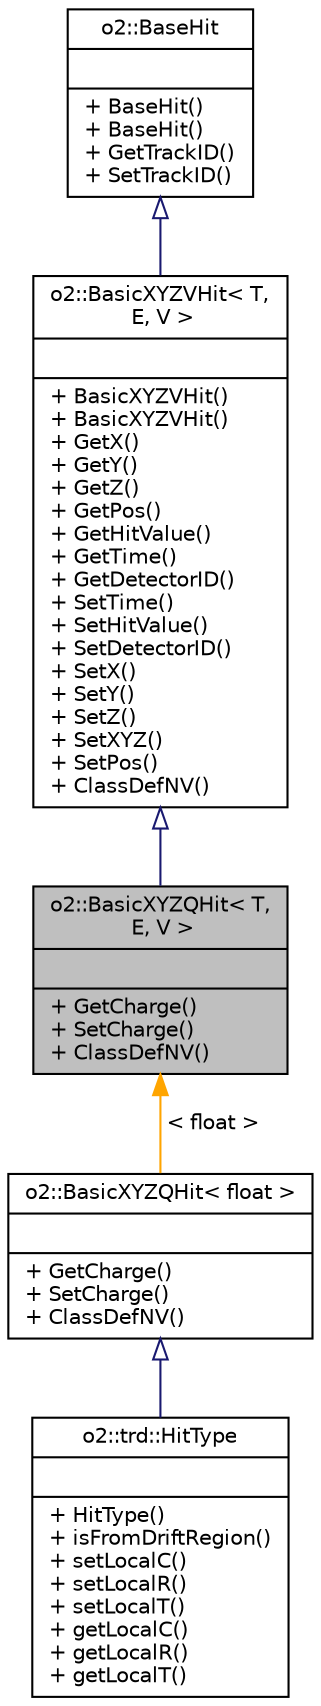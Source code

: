 digraph "o2::BasicXYZQHit&lt; T, E, V &gt;"
{
 // INTERACTIVE_SVG=YES
  bgcolor="transparent";
  edge [fontname="Helvetica",fontsize="10",labelfontname="Helvetica",labelfontsize="10"];
  node [fontname="Helvetica",fontsize="10",shape=record];
  Node0 [label="{o2::BasicXYZQHit\< T,\l E, V \>\n||+ GetCharge()\l+ SetCharge()\l+ ClassDefNV()\l}",height=0.2,width=0.4,color="black", fillcolor="grey75", style="filled", fontcolor="black"];
  Node1 -> Node0 [dir="back",color="midnightblue",fontsize="10",style="solid",arrowtail="onormal",fontname="Helvetica"];
  Node1 [label="{o2::BasicXYZVHit\< T,\l E, V \>\n||+ BasicXYZVHit()\l+ BasicXYZVHit()\l+ GetX()\l+ GetY()\l+ GetZ()\l+ GetPos()\l+ GetHitValue()\l+ GetTime()\l+ GetDetectorID()\l+ SetTime()\l+ SetHitValue()\l+ SetDetectorID()\l+ SetX()\l+ SetY()\l+ SetZ()\l+ SetXYZ()\l+ SetPos()\l+ ClassDefNV()\l}",height=0.2,width=0.4,color="black",URL="$d9/d95/classo2_1_1BasicXYZVHit.html"];
  Node2 -> Node1 [dir="back",color="midnightblue",fontsize="10",style="solid",arrowtail="onormal",fontname="Helvetica"];
  Node2 [label="{o2::BaseHit\n||+ BaseHit()\l+ BaseHit()\l+ GetTrackID()\l+ SetTrackID()\l}",height=0.2,width=0.4,color="black",URL="$db/dfe/classo2_1_1BaseHit.html"];
  Node0 -> Node3 [dir="back",color="orange",fontsize="10",style="solid",label=" \< float \>" ,fontname="Helvetica"];
  Node3 [label="{o2::BasicXYZQHit\< float \>\n||+ GetCharge()\l+ SetCharge()\l+ ClassDefNV()\l}",height=0.2,width=0.4,color="black",URL="$d8/d17/classo2_1_1BasicXYZQHit.html"];
  Node3 -> Node4 [dir="back",color="midnightblue",fontsize="10",style="solid",arrowtail="onormal",fontname="Helvetica"];
  Node4 [label="{o2::trd::HitType\n||+ HitType()\l+ isFromDriftRegion()\l+ setLocalC()\l+ setLocalR()\l+ setLocalT()\l+ getLocalC()\l+ getLocalR()\l+ getLocalT()\l}",height=0.2,width=0.4,color="black",URL="$d1/d5a/classo2_1_1trd_1_1HitType.html"];
}
